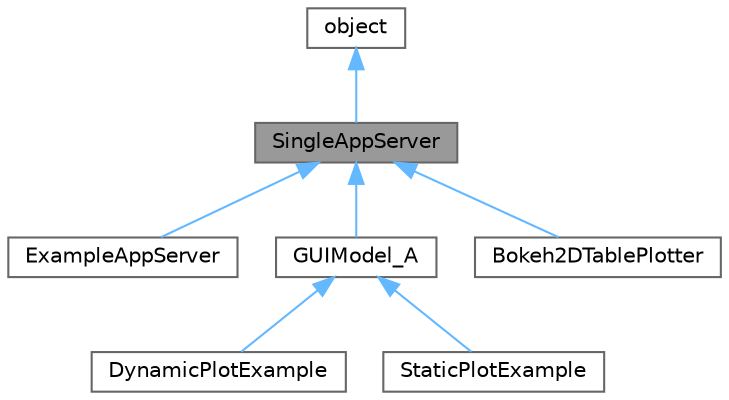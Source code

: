 digraph "SingleAppServer"
{
 // LATEX_PDF_SIZE
  bgcolor="transparent";
  edge [fontname=Helvetica,fontsize=10,labelfontname=Helvetica,labelfontsize=10];
  node [fontname=Helvetica,fontsize=10,shape=box,height=0.2,width=0.4];
  Node1 [id="Node000001",label="SingleAppServer",height=0.2,width=0.4,color="gray40", fillcolor="grey60", style="filled", fontcolor="black",tooltip=" "];
  Node2 -> Node1 [id="edge1_Node000001_Node000002",dir="back",color="steelblue1",style="solid",tooltip=" "];
  Node2 [id="Node000002",label="object",height=0.2,width=0.4,color="gray40", fillcolor="white", style="filled",tooltip=" "];
  Node1 -> Node3 [id="edge2_Node000001_Node000003",dir="back",color="steelblue1",style="solid",tooltip=" "];
  Node3 [id="Node000003",label="ExampleAppServer",height=0.2,width=0.4,color="gray40", fillcolor="white", style="filled",URL="$classexample__run__multiple__bokeh__servers_1_1ExampleAppServer.html",tooltip=" "];
  Node1 -> Node4 [id="edge3_Node000001_Node000004",dir="back",color="steelblue1",style="solid",tooltip=" "];
  Node4 [id="Node000004",label="GUIModel_A",height=0.2,width=0.4,color="gray40", fillcolor="white", style="filled",URL="$classp3lib_1_1bokeh__gui_1_1GUIModel__A.html",tooltip=" "];
  Node4 -> Node5 [id="edge4_Node000004_Node000005",dir="back",color="steelblue1",style="solid",tooltip=" "];
  Node5 [id="Node000005",label="DynamicPlotExample",height=0.2,width=0.4,color="gray40", fillcolor="white", style="filled",URL="$classGUIModel__A__example_1_1DynamicPlotExample.html",tooltip=" "];
  Node4 -> Node6 [id="edge5_Node000004_Node000006",dir="back",color="steelblue1",style="solid",tooltip=" "];
  Node6 [id="Node000006",label="StaticPlotExample",height=0.2,width=0.4,color="gray40", fillcolor="white", style="filled",URL="$classGUIModel__A__example_1_1StaticPlotExample.html",tooltip=" "];
  Node1 -> Node7 [id="edge6_Node000001_Node000007",dir="back",color="steelblue1",style="solid",tooltip=" "];
  Node7 [id="Node000007",label="Bokeh2DTablePlotter",height=0.2,width=0.4,color="gray40", fillcolor="white", style="filled",URL="$classp3lib_1_1table__plot_1_1Bokeh2DTablePlotter.html",tooltip=" "];
}
